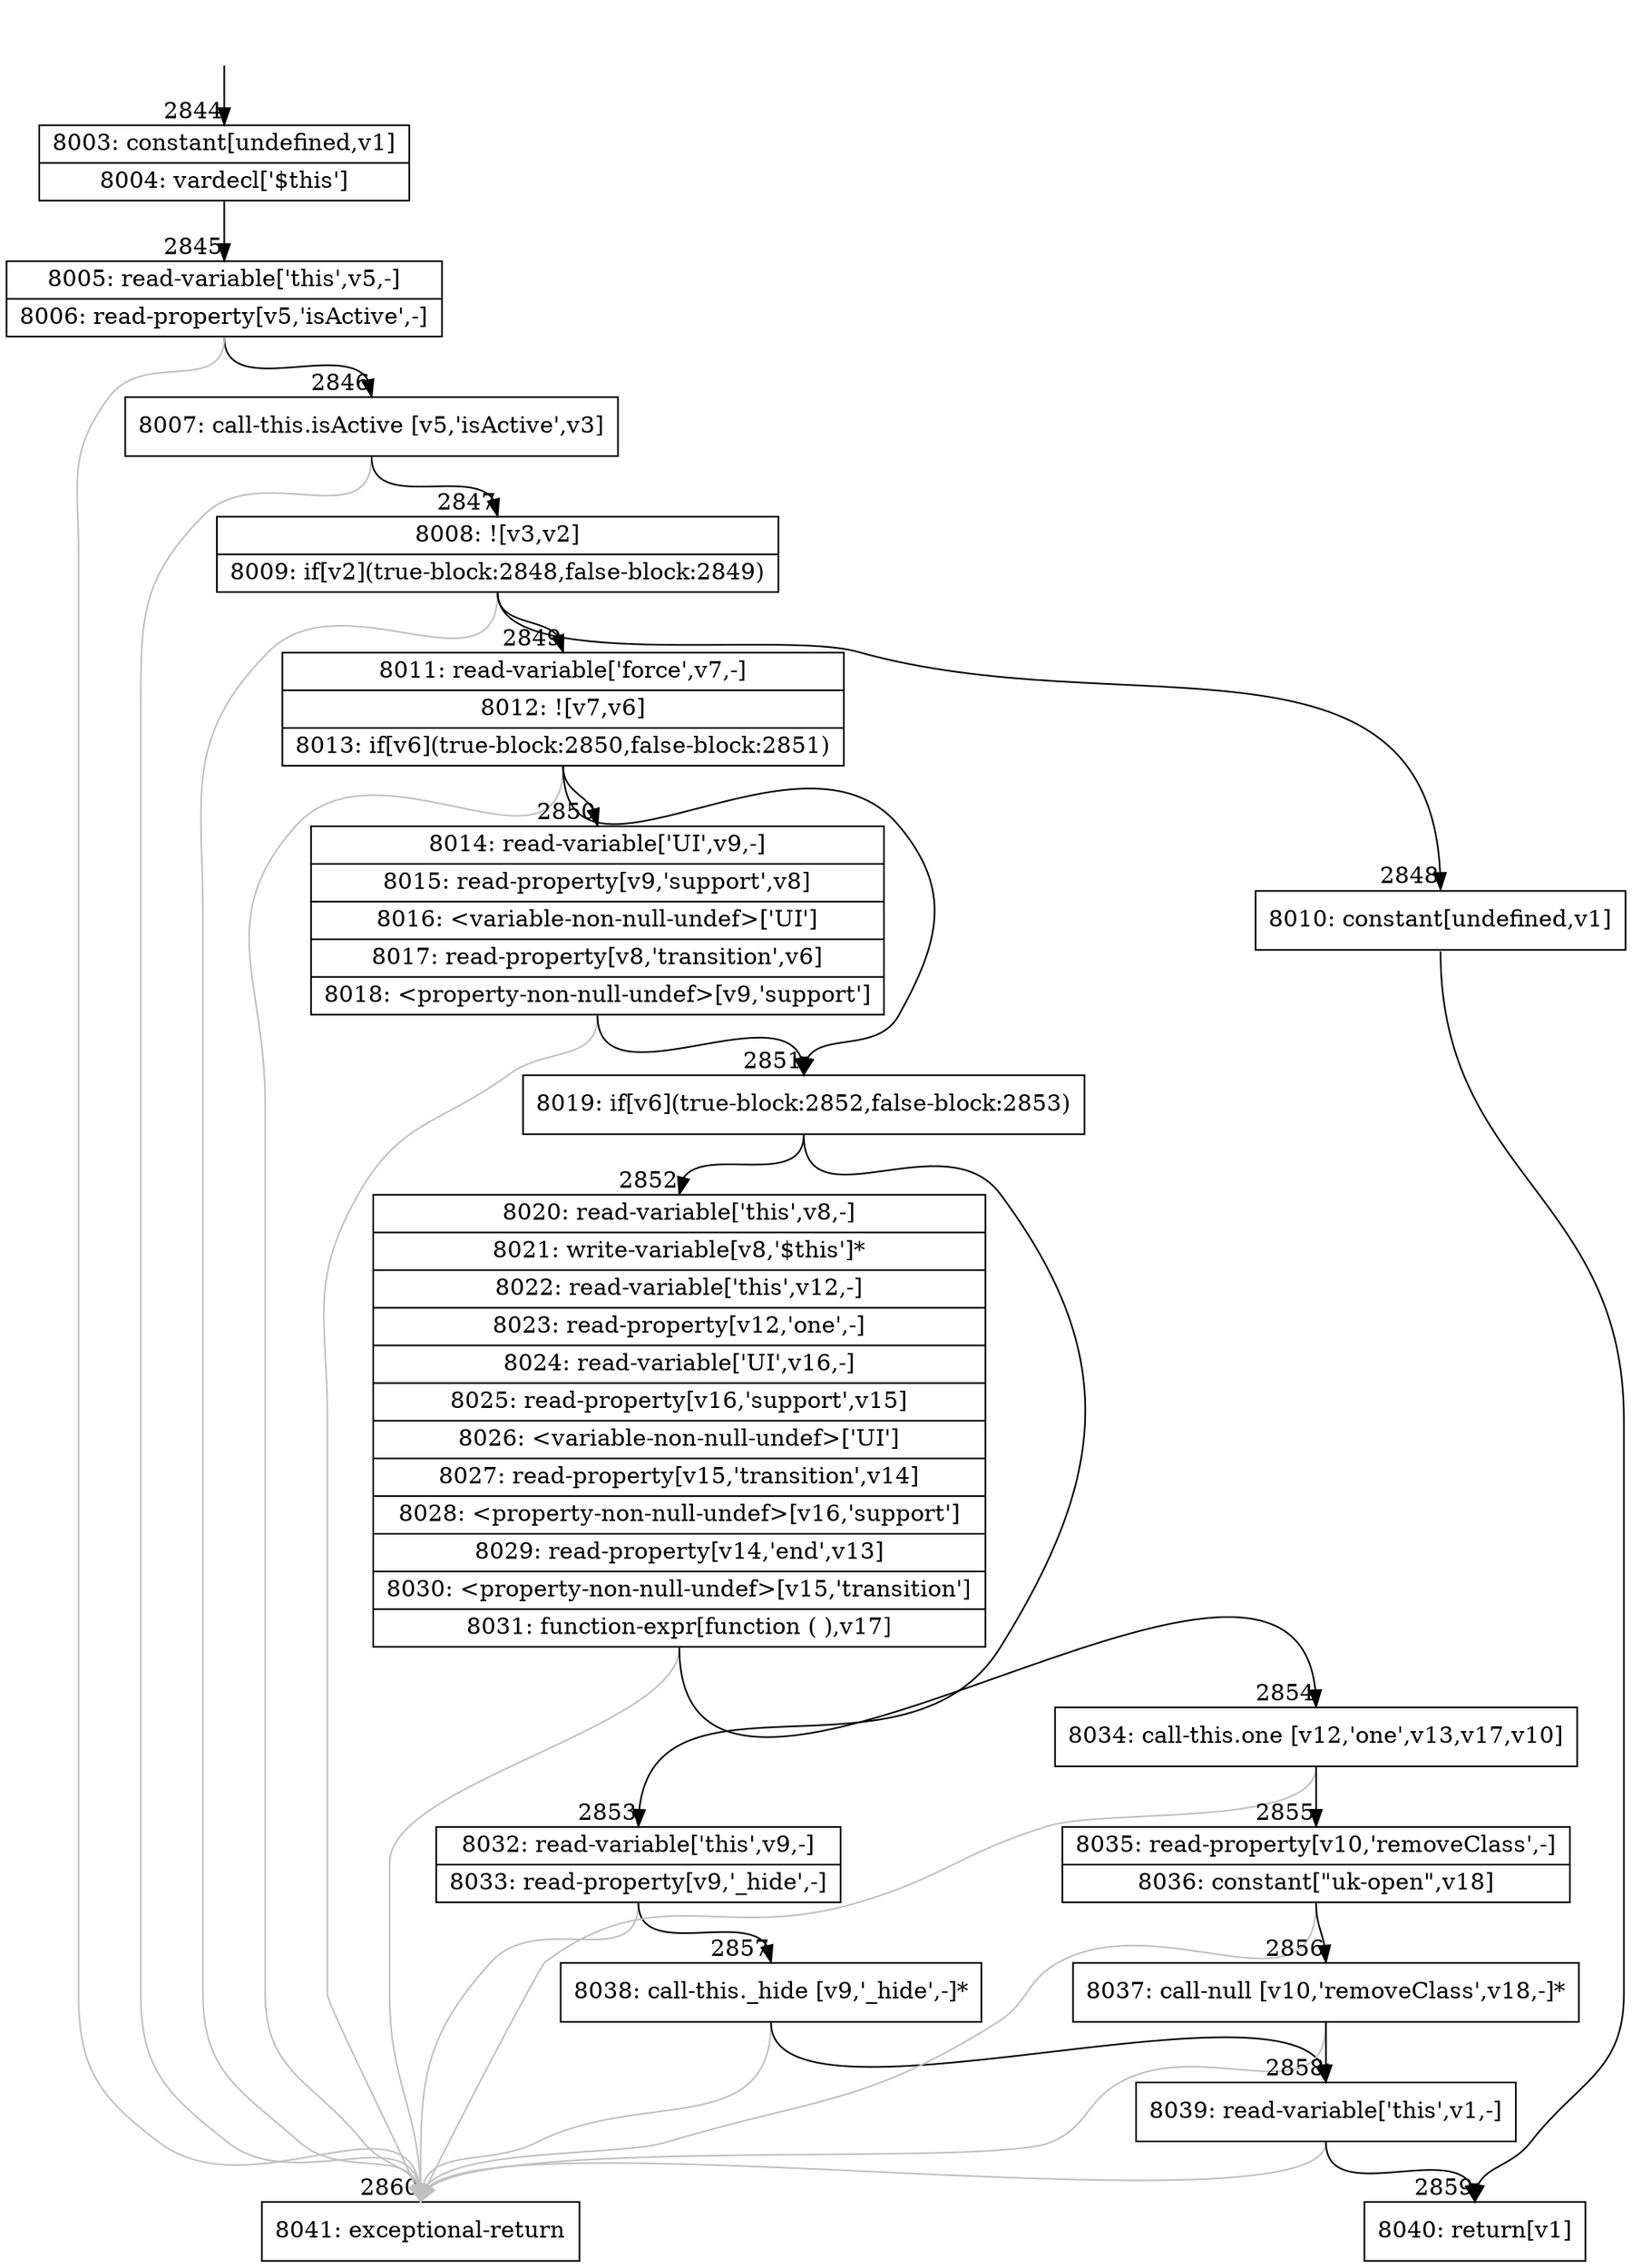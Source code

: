 digraph {
rankdir="TD"
BB_entry219[shape=none,label=""];
BB_entry219 -> BB2844 [tailport=s, headport=n, headlabel="    2844"]
BB2844 [shape=record label="{8003: constant[undefined,v1]|8004: vardecl['$this']}" ] 
BB2844 -> BB2845 [tailport=s, headport=n, headlabel="      2845"]
BB2845 [shape=record label="{8005: read-variable['this',v5,-]|8006: read-property[v5,'isActive',-]}" ] 
BB2845 -> BB2846 [tailport=s, headport=n, headlabel="      2846"]
BB2845 -> BB2860 [tailport=s, headport=n, color=gray, headlabel="      2860"]
BB2846 [shape=record label="{8007: call-this.isActive [v5,'isActive',v3]}" ] 
BB2846 -> BB2847 [tailport=s, headport=n, headlabel="      2847"]
BB2846 -> BB2860 [tailport=s, headport=n, color=gray]
BB2847 [shape=record label="{8008: ![v3,v2]|8009: if[v2](true-block:2848,false-block:2849)}" ] 
BB2847 -> BB2848 [tailport=s, headport=n, headlabel="      2848"]
BB2847 -> BB2849 [tailport=s, headport=n, headlabel="      2849"]
BB2847 -> BB2860 [tailport=s, headport=n, color=gray]
BB2848 [shape=record label="{8010: constant[undefined,v1]}" ] 
BB2848 -> BB2859 [tailport=s, headport=n, headlabel="      2859"]
BB2849 [shape=record label="{8011: read-variable['force',v7,-]|8012: ![v7,v6]|8013: if[v6](true-block:2850,false-block:2851)}" ] 
BB2849 -> BB2851 [tailport=s, headport=n, headlabel="      2851"]
BB2849 -> BB2850 [tailport=s, headport=n, headlabel="      2850"]
BB2849 -> BB2860 [tailport=s, headport=n, color=gray]
BB2850 [shape=record label="{8014: read-variable['UI',v9,-]|8015: read-property[v9,'support',v8]|8016: \<variable-non-null-undef\>['UI']|8017: read-property[v8,'transition',v6]|8018: \<property-non-null-undef\>[v9,'support']}" ] 
BB2850 -> BB2851 [tailport=s, headport=n]
BB2850 -> BB2860 [tailport=s, headport=n, color=gray]
BB2851 [shape=record label="{8019: if[v6](true-block:2852,false-block:2853)}" ] 
BB2851 -> BB2852 [tailport=s, headport=n, headlabel="      2852"]
BB2851 -> BB2853 [tailport=s, headport=n, headlabel="      2853"]
BB2852 [shape=record label="{8020: read-variable['this',v8,-]|8021: write-variable[v8,'$this']*|8022: read-variable['this',v12,-]|8023: read-property[v12,'one',-]|8024: read-variable['UI',v16,-]|8025: read-property[v16,'support',v15]|8026: \<variable-non-null-undef\>['UI']|8027: read-property[v15,'transition',v14]|8028: \<property-non-null-undef\>[v16,'support']|8029: read-property[v14,'end',v13]|8030: \<property-non-null-undef\>[v15,'transition']|8031: function-expr[function ( ),v17]}" ] 
BB2852 -> BB2854 [tailport=s, headport=n, headlabel="      2854"]
BB2852 -> BB2860 [tailport=s, headport=n, color=gray]
BB2853 [shape=record label="{8032: read-variable['this',v9,-]|8033: read-property[v9,'_hide',-]}" ] 
BB2853 -> BB2857 [tailport=s, headport=n, headlabel="      2857"]
BB2853 -> BB2860 [tailport=s, headport=n, color=gray]
BB2854 [shape=record label="{8034: call-this.one [v12,'one',v13,v17,v10]}" ] 
BB2854 -> BB2855 [tailport=s, headport=n, headlabel="      2855"]
BB2854 -> BB2860 [tailport=s, headport=n, color=gray]
BB2855 [shape=record label="{8035: read-property[v10,'removeClass',-]|8036: constant[\"uk-open\",v18]}" ] 
BB2855 -> BB2856 [tailport=s, headport=n, headlabel="      2856"]
BB2855 -> BB2860 [tailport=s, headport=n, color=gray]
BB2856 [shape=record label="{8037: call-null [v10,'removeClass',v18,-]*}" ] 
BB2856 -> BB2858 [tailport=s, headport=n, headlabel="      2858"]
BB2856 -> BB2860 [tailport=s, headport=n, color=gray]
BB2857 [shape=record label="{8038: call-this._hide [v9,'_hide',-]*}" ] 
BB2857 -> BB2858 [tailport=s, headport=n]
BB2857 -> BB2860 [tailport=s, headport=n, color=gray]
BB2858 [shape=record label="{8039: read-variable['this',v1,-]}" ] 
BB2858 -> BB2859 [tailport=s, headport=n]
BB2858 -> BB2860 [tailport=s, headport=n, color=gray]
BB2859 [shape=record label="{8040: return[v1]}" ] 
BB2860 [shape=record label="{8041: exceptional-return}" ] 
//#$~ 2217
}
